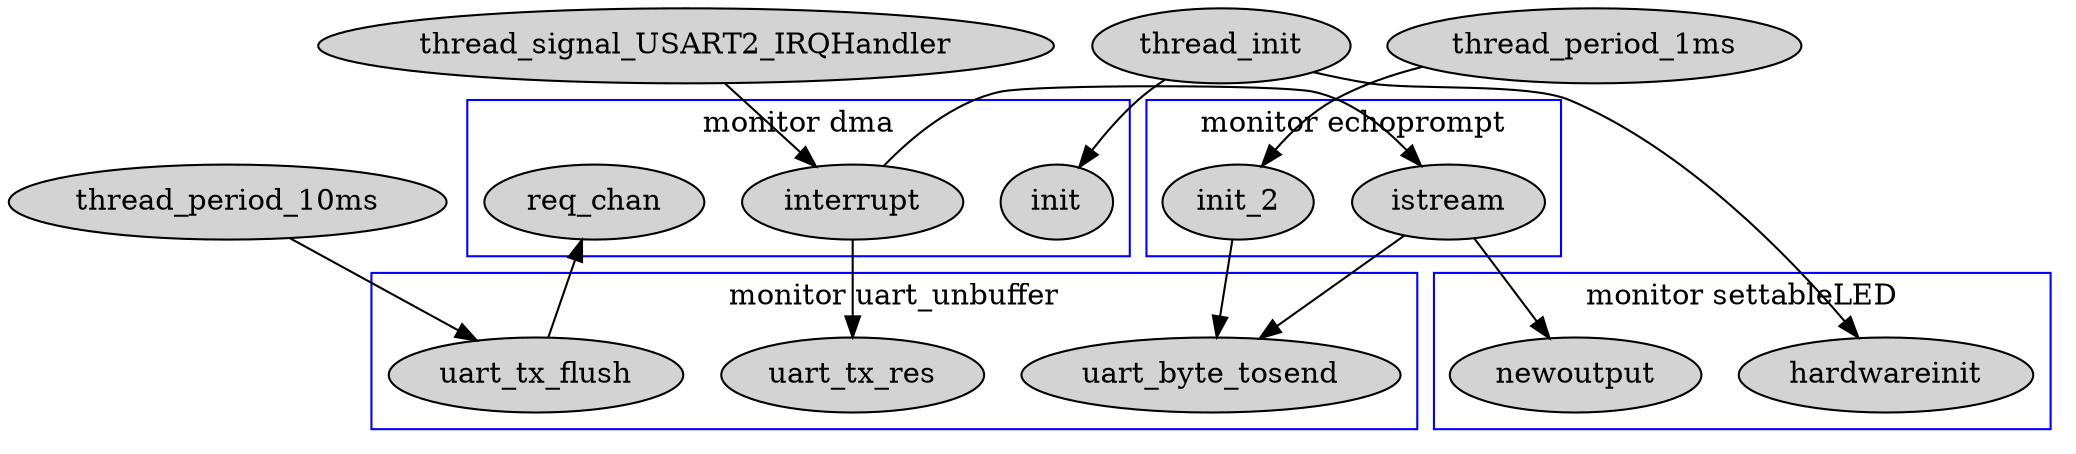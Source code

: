 digraph Tower {
    thread_signal_USART2_IRQHandler [style=filled];
    thread_period_1ms [style=filled];
    thread_period_10ms [style=filled];
    thread_init [style=filled];
    subgraph  cluster_dma {
        color = blue;
        node [style=filled];
        init;
        interrupt;
        req_chan;
        label = "monitor dma";
    }
    subgraph  cluster_echoprompt {
        color = blue;
        node [style=filled];
        init_2;
        istream;
        label = "monitor echoprompt";
    }
    subgraph  cluster_settableLED {
        color = blue;
        node [style=filled];
        hardwareinit;
        newoutput;
        label = "monitor settableLED";
    }
    subgraph  cluster_uart_unbuffer {
        color = blue;
        node [style=filled];
        uart_byte_tosend;
        uart_tx_flush;
        uart_tx_res;
        label = "monitor uart_unbuffer";
    }
    thread_signal_USART2_IRQHandler -> interrupt;
    thread_period_1ms -> init_2;
    thread_period_10ms -> uart_tx_flush;
    thread_init -> init;
    thread_init -> hardwareinit;
    interrupt -> istream;
    interrupt -> uart_tx_res;
    init_2 -> uart_byte_tosend;
    istream -> newoutput;
    istream -> uart_byte_tosend;
    uart_tx_flush -> req_chan;
}